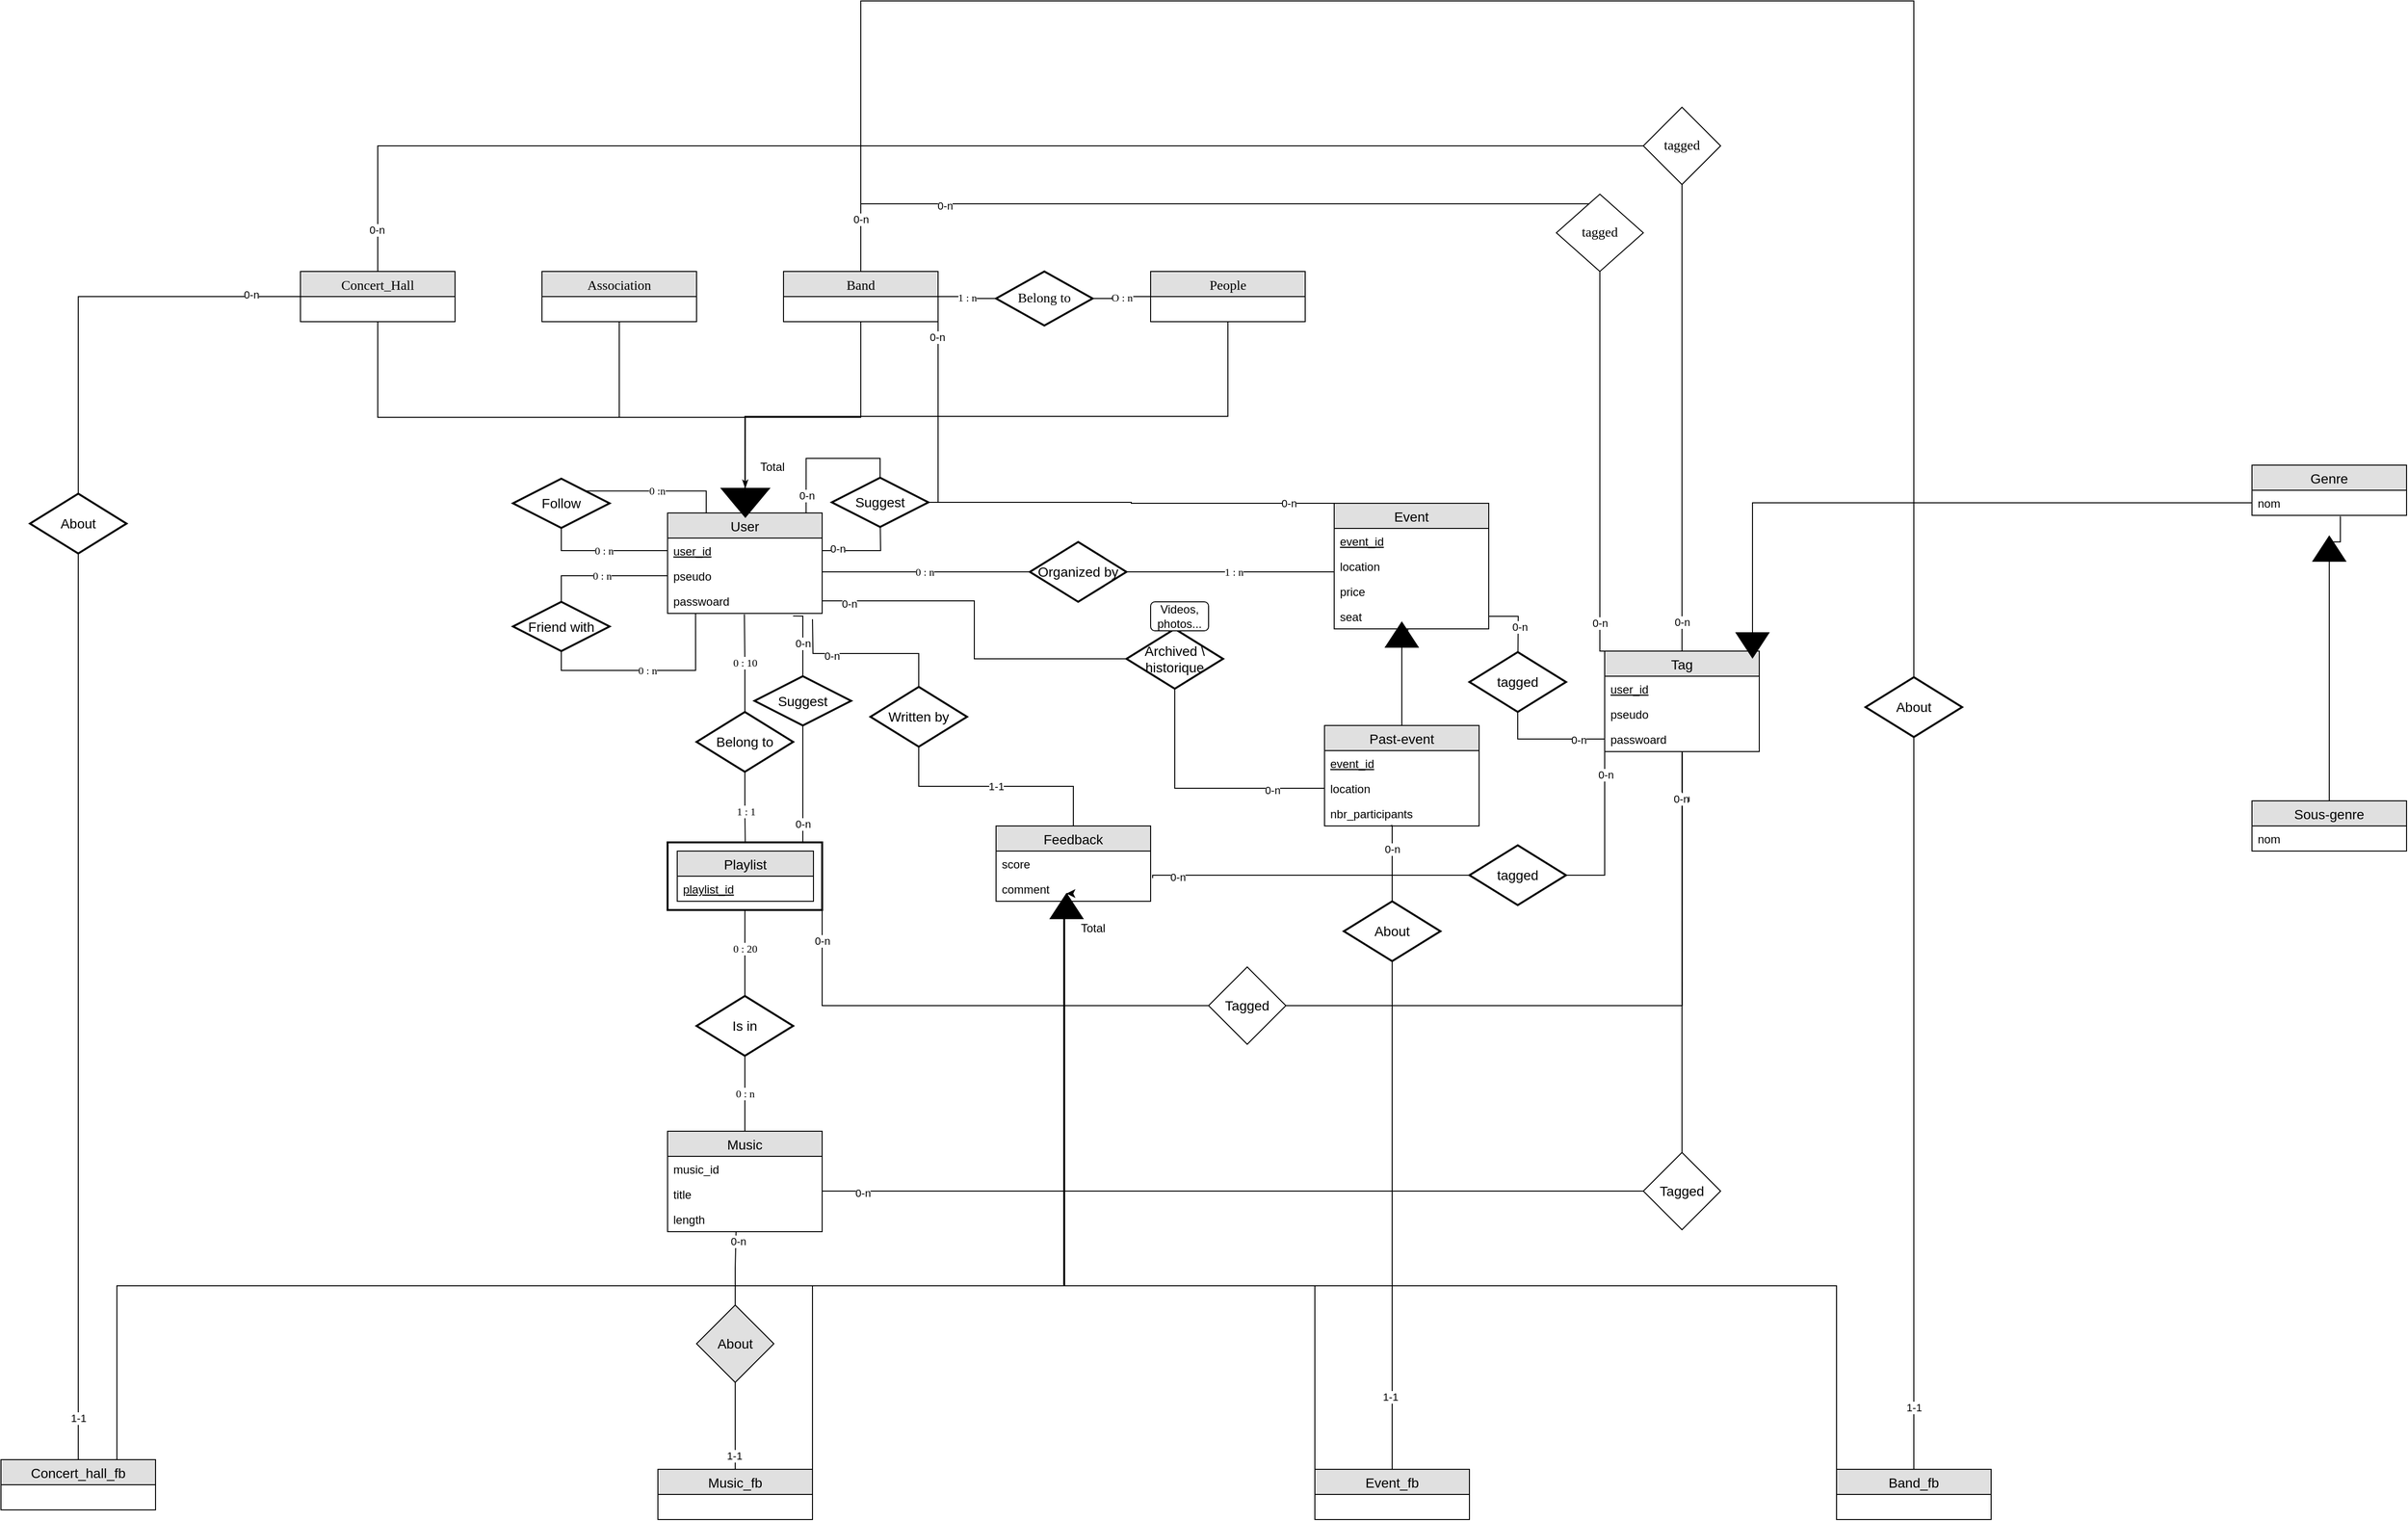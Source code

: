 <mxfile version="21.1.4" type="github">
  <diagram id="5mgsKcssJQCsPawb4BXf" name="Page-1">
    <mxGraphModel dx="3807" dy="3249" grid="1" gridSize="10" guides="1" tooltips="1" connect="1" arrows="1" fold="1" page="1" pageScale="1" pageWidth="1200" pageHeight="1600" math="0" shadow="0">
      <root>
        <mxCell id="0" />
        <mxCell id="1" parent="0" />
        <mxCell id="92" style="edgeStyle=orthogonalEdgeStyle;rounded=0;orthogonalLoop=1;jettySize=auto;html=1;exitX=0.5;exitY=1;exitDx=0;exitDy=0;entryX=0.5;entryY=0;entryDx=0;entryDy=0;endArrow=none;endFill=0;fontFamily=Comic Sans MS;" parent="1" source="72" target="87" edge="1">
          <mxGeometry relative="1" as="geometry" />
        </mxCell>
        <mxCell id="dS2kvdLa_AtOlH00ISaZ-193" value="" style="edgeStyle=orthogonalEdgeStyle;rounded=0;orthogonalLoop=1;jettySize=auto;html=1;endArrow=none;endFill=0;" edge="1" parent="1" source="72" target="dS2kvdLa_AtOlH00ISaZ-192">
          <mxGeometry relative="1" as="geometry">
            <Array as="points">
              <mxPoint x="-310" y="-580" />
            </Array>
          </mxGeometry>
        </mxCell>
        <mxCell id="dS2kvdLa_AtOlH00ISaZ-199" value="0-n" style="edgeLabel;html=1;align=center;verticalAlign=middle;resizable=0;points=[];" vertex="1" connectable="0" parent="dS2kvdLa_AtOlH00ISaZ-193">
          <mxGeometry x="-0.941" y="1" relative="1" as="geometry">
            <mxPoint y="-1" as="offset" />
          </mxGeometry>
        </mxCell>
        <mxCell id="72" value="Concert_Hall" style="swimlane;fontStyle=0;childLayout=stackLayout;horizontal=1;startSize=26;fillColor=#e0e0e0;horizontalStack=0;resizeParent=1;resizeParentMax=0;resizeLast=0;collapsible=1;marginBottom=0;swimlaneFillColor=#ffffff;align=center;fontSize=14;fontFamily=Comic Sans MS;" parent="1" vertex="1">
          <mxGeometry x="-390" y="-450" width="160" height="52" as="geometry" />
        </mxCell>
        <mxCell id="93" style="edgeStyle=orthogonalEdgeStyle;rounded=0;orthogonalLoop=1;jettySize=auto;html=1;exitX=0.5;exitY=1;exitDx=0;exitDy=0;endArrow=none;endFill=0;fontFamily=Comic Sans MS;" parent="1" source="76" edge="1">
          <mxGeometry relative="1" as="geometry">
            <mxPoint x="70" y="-200" as="targetPoint" />
          </mxGeometry>
        </mxCell>
        <mxCell id="76" value="Association" style="swimlane;fontStyle=0;childLayout=stackLayout;horizontal=1;startSize=26;fillColor=#e0e0e0;horizontalStack=0;resizeParent=1;resizeParentMax=0;resizeLast=0;collapsible=1;marginBottom=0;swimlaneFillColor=#ffffff;align=center;fontSize=14;fontFamily=Comic Sans MS;" parent="1" vertex="1">
          <mxGeometry x="-140" y="-450" width="160" height="52" as="geometry" />
        </mxCell>
        <mxCell id="94" style="edgeStyle=orthogonalEdgeStyle;rounded=0;orthogonalLoop=1;jettySize=auto;html=1;exitX=0.5;exitY=1;exitDx=0;exitDy=0;endArrow=none;endFill=0;fontFamily=Comic Sans MS;" parent="1" source="81" edge="1">
          <mxGeometry relative="1" as="geometry">
            <mxPoint x="70" y="-200" as="targetPoint" />
          </mxGeometry>
        </mxCell>
        <mxCell id="dS2kvdLa_AtOlH00ISaZ-197" value="" style="edgeStyle=orthogonalEdgeStyle;rounded=0;orthogonalLoop=1;jettySize=auto;html=1;endArrow=none;endFill=0;" edge="1" parent="1" source="81" target="dS2kvdLa_AtOlH00ISaZ-196">
          <mxGeometry relative="1" as="geometry">
            <Array as="points">
              <mxPoint x="190" y="-520" />
            </Array>
          </mxGeometry>
        </mxCell>
        <mxCell id="dS2kvdLa_AtOlH00ISaZ-200" value="0-n" style="edgeLabel;html=1;align=center;verticalAlign=middle;resizable=0;points=[];" vertex="1" connectable="0" parent="dS2kvdLa_AtOlH00ISaZ-197">
          <mxGeometry x="-0.62" y="-2" relative="1" as="geometry">
            <mxPoint as="offset" />
          </mxGeometry>
        </mxCell>
        <mxCell id="81" value="Band" style="swimlane;fontStyle=0;childLayout=stackLayout;horizontal=1;startSize=26;fillColor=#e0e0e0;horizontalStack=0;resizeParent=1;resizeParentMax=0;resizeLast=0;collapsible=1;marginBottom=0;swimlaneFillColor=#ffffff;align=center;fontSize=14;fontFamily=Comic Sans MS;" parent="1" vertex="1">
          <mxGeometry x="110" y="-450" width="160" height="52" as="geometry" />
        </mxCell>
        <mxCell id="84" value="O : n" style="edgeStyle=orthogonalEdgeStyle;rounded=0;orthogonalLoop=1;jettySize=auto;html=1;exitX=0;exitY=0.5;exitDx=0;exitDy=0;entryX=1;entryY=0.5;entryDx=0;entryDy=0;endArrow=none;endFill=0;fontFamily=Comic Sans MS;" parent="1" source="82" target="83" edge="1">
          <mxGeometry relative="1" as="geometry" />
        </mxCell>
        <mxCell id="95" style="edgeStyle=orthogonalEdgeStyle;rounded=0;orthogonalLoop=1;jettySize=auto;html=1;exitX=0.5;exitY=1;exitDx=0;exitDy=0;endArrow=classicThin;endFill=1;fontFamily=Comic Sans MS;" parent="1" source="dS2kvdLa_AtOlH00ISaZ-208" edge="1">
          <mxGeometry relative="1" as="geometry">
            <mxPoint x="70" y="-200" as="targetPoint" />
          </mxGeometry>
        </mxCell>
        <mxCell id="82" value="People" style="swimlane;fontStyle=0;childLayout=stackLayout;horizontal=1;startSize=26;fillColor=#e0e0e0;horizontalStack=0;resizeParent=1;resizeParentMax=0;resizeLast=0;collapsible=1;marginBottom=0;swimlaneFillColor=#ffffff;align=center;fontSize=14;fontFamily=Comic Sans MS;" parent="1" vertex="1">
          <mxGeometry x="490" y="-450" width="160" height="52" as="geometry" />
        </mxCell>
        <mxCell id="85" value="1 : n" style="edgeStyle=orthogonalEdgeStyle;rounded=0;orthogonalLoop=1;jettySize=auto;html=1;exitX=0;exitY=0.5;exitDx=0;exitDy=0;entryX=1;entryY=0.5;entryDx=0;entryDy=0;endArrow=none;endFill=0;fontFamily=Comic Sans MS;" parent="1" source="83" target="81" edge="1">
          <mxGeometry relative="1" as="geometry" />
        </mxCell>
        <mxCell id="83" value="Belong to" style="shape=rhombus;strokeWidth=2;fontSize=17;perimeter=rhombusPerimeter;whiteSpace=wrap;html=1;align=center;fontSize=14;fontFamily=Comic Sans MS;" parent="1" vertex="1">
          <mxGeometry x="330" y="-450" width="100" height="56" as="geometry" />
        </mxCell>
        <mxCell id="87" value="User" style="swimlane;fontStyle=0;childLayout=stackLayout;horizontal=1;startSize=26;fillColor=#e0e0e0;horizontalStack=0;resizeParent=1;resizeParentMax=0;resizeLast=0;collapsible=1;marginBottom=0;swimlaneFillColor=#ffffff;align=center;fontSize=14;" parent="1" vertex="1">
          <mxGeometry x="-10" y="-200" width="160" height="104" as="geometry" />
        </mxCell>
        <mxCell id="dS2kvdLa_AtOlH00ISaZ-238" style="edgeStyle=orthogonalEdgeStyle;rounded=0;orthogonalLoop=1;jettySize=auto;html=1;exitX=1;exitY=0.5;exitDx=0;exitDy=0;" edge="1" parent="87" source="88">
          <mxGeometry relative="1" as="geometry">
            <mxPoint x="220" as="targetPoint" />
          </mxGeometry>
        </mxCell>
        <mxCell id="dS2kvdLa_AtOlH00ISaZ-241" value="0-n" style="edgeLabel;html=1;align=center;verticalAlign=middle;resizable=0;points=[];" vertex="1" connectable="0" parent="dS2kvdLa_AtOlH00ISaZ-238">
          <mxGeometry x="-0.674" y="2" relative="1" as="geometry">
            <mxPoint as="offset" />
          </mxGeometry>
        </mxCell>
        <mxCell id="88" value="user_id" style="text;strokeColor=none;fillColor=none;spacingLeft=4;spacingRight=4;overflow=hidden;rotatable=0;points=[[0,0.5],[1,0.5]];portConstraint=eastwest;fontSize=12;fontStyle=4" parent="87" vertex="1">
          <mxGeometry y="26" width="160" height="26" as="geometry" />
        </mxCell>
        <mxCell id="89" value="pseudo" style="text;strokeColor=none;fillColor=none;spacingLeft=4;spacingRight=4;overflow=hidden;rotatable=0;points=[[0,0.5],[1,0.5]];portConstraint=eastwest;fontSize=12;" parent="87" vertex="1">
          <mxGeometry y="52" width="160" height="26" as="geometry" />
        </mxCell>
        <mxCell id="90" value="passwoard" style="text;strokeColor=none;fillColor=none;spacingLeft=4;spacingRight=4;overflow=hidden;rotatable=0;points=[[0,0.5],[1,0.5]];portConstraint=eastwest;fontSize=12;" parent="87" vertex="1">
          <mxGeometry y="78" width="160" height="26" as="geometry" />
        </mxCell>
        <mxCell id="96" value="Total" style="text;strokeColor=none;fillColor=none;spacingLeft=4;spacingRight=4;overflow=hidden;rotatable=0;points=[[0,0.5],[1,0.5]];portConstraint=eastwest;fontSize=12;" parent="1" vertex="1">
          <mxGeometry x="80" y="-261.5" width="40" height="26" as="geometry" />
        </mxCell>
        <mxCell id="97" value="Event" style="swimlane;fontStyle=0;childLayout=stackLayout;horizontal=1;startSize=26;fillColor=#e0e0e0;horizontalStack=0;resizeParent=1;resizeParentMax=0;resizeLast=0;collapsible=1;marginBottom=0;swimlaneFillColor=#ffffff;align=center;fontSize=14;" parent="1" vertex="1">
          <mxGeometry x="680" y="-210" width="160" height="130" as="geometry" />
        </mxCell>
        <mxCell id="98" value="event_id" style="text;strokeColor=none;fillColor=none;spacingLeft=4;spacingRight=4;overflow=hidden;rotatable=0;points=[[0,0.5],[1,0.5]];portConstraint=eastwest;fontSize=12;fontStyle=4" parent="97" vertex="1">
          <mxGeometry y="26" width="160" height="26" as="geometry" />
        </mxCell>
        <mxCell id="99" value="location" style="text;strokeColor=none;fillColor=none;spacingLeft=4;spacingRight=4;overflow=hidden;rotatable=0;points=[[0,0.5],[1,0.5]];portConstraint=eastwest;fontSize=12;" parent="97" vertex="1">
          <mxGeometry y="52" width="160" height="26" as="geometry" />
        </mxCell>
        <mxCell id="101" value="price " style="text;strokeColor=none;fillColor=none;spacingLeft=4;spacingRight=4;overflow=hidden;rotatable=0;points=[[0,0.5],[1,0.5]];portConstraint=eastwest;fontSize=12;" parent="97" vertex="1">
          <mxGeometry y="78" width="160" height="26" as="geometry" />
        </mxCell>
        <mxCell id="dS2kvdLa_AtOlH00ISaZ-228" style="edgeStyle=orthogonalEdgeStyle;rounded=0;orthogonalLoop=1;jettySize=auto;html=1;exitX=1;exitY=0.5;exitDx=0;exitDy=0;endArrow=none;endFill=0;" edge="1" parent="97" source="100">
          <mxGeometry relative="1" as="geometry">
            <mxPoint x="190" y="190" as="targetPoint" />
          </mxGeometry>
        </mxCell>
        <mxCell id="dS2kvdLa_AtOlH00ISaZ-231" value="0-n" style="edgeLabel;html=1;align=center;verticalAlign=middle;resizable=0;points=[];" vertex="1" connectable="0" parent="dS2kvdLa_AtOlH00ISaZ-228">
          <mxGeometry x="-0.198" y="1" relative="1" as="geometry">
            <mxPoint as="offset" />
          </mxGeometry>
        </mxCell>
        <mxCell id="100" value="seat" style="text;strokeColor=none;fillColor=none;spacingLeft=4;spacingRight=4;overflow=hidden;rotatable=0;points=[[0,0.5],[1,0.5]];portConstraint=eastwest;fontSize=12;" parent="97" vertex="1">
          <mxGeometry y="104" width="160" height="26" as="geometry" />
        </mxCell>
        <mxCell id="106" value="0 : n" style="edgeStyle=orthogonalEdgeStyle;rounded=0;orthogonalLoop=1;jettySize=auto;html=1;exitX=0;exitY=0.5;exitDx=0;exitDy=0;entryX=1;entryY=0.5;entryDx=0;entryDy=0;endArrow=none;endFill=0;fontFamily=Comic Sans MS;" parent="1" source="102" target="89" edge="1">
          <mxGeometry relative="1" as="geometry">
            <Array as="points">
              <mxPoint x="150" y="-139" />
            </Array>
          </mxGeometry>
        </mxCell>
        <mxCell id="108" value="1 : n" style="edgeStyle=orthogonalEdgeStyle;rounded=0;orthogonalLoop=1;jettySize=auto;html=1;exitX=1;exitY=0.5;exitDx=0;exitDy=0;entryX=0;entryY=0.5;entryDx=0;entryDy=0;endArrow=none;endFill=0;fontFamily=Comic Sans MS;" parent="1" source="102" target="99" edge="1">
          <mxGeometry relative="1" as="geometry">
            <Array as="points">
              <mxPoint x="680" y="-139" />
            </Array>
          </mxGeometry>
        </mxCell>
        <mxCell id="102" value="Organized by" style="shape=rhombus;strokeWidth=2;fontSize=17;perimeter=rhombusPerimeter;whiteSpace=wrap;html=1;align=center;fontSize=14;" parent="1" vertex="1">
          <mxGeometry x="365" y="-170" width="100" height="62" as="geometry" />
        </mxCell>
        <mxCell id="112" value="0 :n" style="edgeStyle=orthogonalEdgeStyle;rounded=0;orthogonalLoop=1;jettySize=auto;html=1;exitX=1;exitY=0;exitDx=0;exitDy=0;entryX=0.25;entryY=0;entryDx=0;entryDy=0;endArrow=none;endFill=0;fontFamily=Comic Sans MS;" parent="1" source="109" target="87" edge="1">
          <mxGeometry relative="1" as="geometry" />
        </mxCell>
        <mxCell id="113" value="0 : n" style="edgeStyle=orthogonalEdgeStyle;rounded=0;orthogonalLoop=1;jettySize=auto;html=1;exitX=0.5;exitY=1;exitDx=0;exitDy=0;entryX=0;entryY=0.5;entryDx=0;entryDy=0;endArrow=none;endFill=0;fontFamily=Comic Sans MS;" parent="1" source="109" target="88" edge="1">
          <mxGeometry relative="1" as="geometry" />
        </mxCell>
        <mxCell id="109" value="Follow" style="shape=rhombus;strokeWidth=2;fontSize=17;perimeter=rhombusPerimeter;whiteSpace=wrap;html=1;align=center;fontSize=14;" parent="1" vertex="1">
          <mxGeometry x="-170" y="-235.5" width="100" height="51" as="geometry" />
        </mxCell>
        <mxCell id="114" value="0 : n" style="edgeStyle=orthogonalEdgeStyle;rounded=0;orthogonalLoop=1;jettySize=auto;html=1;exitX=0.5;exitY=0;exitDx=0;exitDy=0;entryX=0;entryY=0.5;entryDx=0;entryDy=0;endArrow=none;endFill=0;fontFamily=Comic Sans MS;" parent="1" source="111" target="89" edge="1">
          <mxGeometry relative="1" as="geometry" />
        </mxCell>
        <mxCell id="115" value="0 : n" style="edgeStyle=orthogonalEdgeStyle;rounded=0;orthogonalLoop=1;jettySize=auto;html=1;exitX=0.5;exitY=1;exitDx=0;exitDy=0;entryX=0.181;entryY=0.991;entryDx=0;entryDy=0;entryPerimeter=0;endArrow=none;endFill=0;fontFamily=Comic Sans MS;" parent="1" source="111" target="90" edge="1">
          <mxGeometry relative="1" as="geometry" />
        </mxCell>
        <mxCell id="111" value="Friend with" style="shape=rhombus;strokeWidth=2;fontSize=17;perimeter=rhombusPerimeter;whiteSpace=wrap;html=1;align=center;fontSize=14;" parent="1" vertex="1">
          <mxGeometry x="-170" y="-108" width="100" height="51" as="geometry" />
        </mxCell>
        <mxCell id="121" value="0 : 10" style="edgeStyle=orthogonalEdgeStyle;rounded=0;orthogonalLoop=1;jettySize=auto;html=1;exitX=0.5;exitY=0;exitDx=0;exitDy=0;entryX=0.497;entryY=1.036;entryDx=0;entryDy=0;entryPerimeter=0;endArrow=none;endFill=0;fontFamily=Comic Sans MS;" parent="1" source="120" target="90" edge="1">
          <mxGeometry relative="1" as="geometry" />
        </mxCell>
        <mxCell id="122" value="1 : 1" style="edgeStyle=orthogonalEdgeStyle;rounded=0;orthogonalLoop=1;jettySize=auto;html=1;exitX=0.5;exitY=1;exitDx=0;exitDy=0;entryX=0.5;entryY=0;entryDx=0;entryDy=0;endArrow=none;endFill=0;fontFamily=Comic Sans MS;" parent="1" source="120" target="116" edge="1">
          <mxGeometry relative="1" as="geometry" />
        </mxCell>
        <mxCell id="120" value="Belong to" style="shape=rhombus;strokeWidth=2;fontSize=17;perimeter=rhombusPerimeter;whiteSpace=wrap;html=1;align=center;fontSize=14;" parent="1" vertex="1">
          <mxGeometry x="20" y="6" width="100" height="62" as="geometry" />
        </mxCell>
        <mxCell id="123" value="Music" style="swimlane;fontStyle=0;childLayout=stackLayout;horizontal=1;startSize=26;fillColor=#e0e0e0;horizontalStack=0;resizeParent=1;resizeParentMax=0;resizeLast=0;collapsible=1;marginBottom=0;swimlaneFillColor=#ffffff;align=center;fontSize=14;" parent="1" vertex="1">
          <mxGeometry x="-10" y="440" width="160" height="104" as="geometry" />
        </mxCell>
        <mxCell id="124" value="music_id" style="text;strokeColor=none;fillColor=none;spacingLeft=4;spacingRight=4;overflow=hidden;rotatable=0;points=[[0,0.5],[1,0.5]];portConstraint=eastwest;fontSize=12;" parent="123" vertex="1">
          <mxGeometry y="26" width="160" height="26" as="geometry" />
        </mxCell>
        <mxCell id="125" value="title" style="text;strokeColor=none;fillColor=none;spacingLeft=4;spacingRight=4;overflow=hidden;rotatable=0;points=[[0,0.5],[1,0.5]];portConstraint=eastwest;fontSize=12;" parent="123" vertex="1">
          <mxGeometry y="52" width="160" height="26" as="geometry" />
        </mxCell>
        <mxCell id="126" value="length" style="text;strokeColor=none;fillColor=none;spacingLeft=4;spacingRight=4;overflow=hidden;rotatable=0;points=[[0,0.5],[1,0.5]];portConstraint=eastwest;fontSize=12;" parent="123" vertex="1">
          <mxGeometry y="78" width="160" height="26" as="geometry" />
        </mxCell>
        <mxCell id="128" value="0 : 20" style="edgeStyle=orthogonalEdgeStyle;rounded=0;orthogonalLoop=1;jettySize=auto;html=1;exitX=0.5;exitY=0;exitDx=0;exitDy=0;entryX=0.497;entryY=0.977;entryDx=0;entryDy=0;entryPerimeter=0;endArrow=none;endFill=0;fontFamily=Comic Sans MS;" parent="1" source="127" target="117" edge="1">
          <mxGeometry relative="1" as="geometry" />
        </mxCell>
        <mxCell id="129" value="0 : n" style="edgeStyle=orthogonalEdgeStyle;rounded=0;orthogonalLoop=1;jettySize=auto;html=1;exitX=0.5;exitY=1;exitDx=0;exitDy=0;entryX=0.5;entryY=0;entryDx=0;entryDy=0;endArrow=none;endFill=0;fontFamily=Comic Sans MS;" parent="1" source="127" target="123" edge="1">
          <mxGeometry relative="1" as="geometry" />
        </mxCell>
        <mxCell id="127" value="Is in" style="shape=rhombus;strokeWidth=2;fontSize=17;perimeter=rhombusPerimeter;whiteSpace=wrap;html=1;align=center;fontSize=14;" parent="1" vertex="1">
          <mxGeometry x="20" y="300" width="100" height="62" as="geometry" />
        </mxCell>
        <mxCell id="dS2kvdLa_AtOlH00ISaZ-247" style="edgeStyle=orthogonalEdgeStyle;rounded=0;orthogonalLoop=1;jettySize=auto;html=1;exitX=1;exitY=0.25;exitDx=0;exitDy=0;entryX=0.812;entryY=1.102;entryDx=0;entryDy=0;entryPerimeter=0;endArrow=none;endFill=0;" edge="1" parent="1" source="130" target="90">
          <mxGeometry relative="1" as="geometry">
            <Array as="points">
              <mxPoint x="130" y="158" />
              <mxPoint x="130" y="-93" />
            </Array>
          </mxGeometry>
        </mxCell>
        <mxCell id="dS2kvdLa_AtOlH00ISaZ-249" value="0-n" style="edgeLabel;html=1;align=center;verticalAlign=middle;resizable=0;points=[];" vertex="1" connectable="0" parent="dS2kvdLa_AtOlH00ISaZ-247">
          <mxGeometry x="-0.595" relative="1" as="geometry">
            <mxPoint as="offset" />
          </mxGeometry>
        </mxCell>
        <mxCell id="dS2kvdLa_AtOlH00ISaZ-250" value="0-n" style="edgeLabel;html=1;align=center;verticalAlign=middle;resizable=0;points=[];" vertex="1" connectable="0" parent="dS2kvdLa_AtOlH00ISaZ-247">
          <mxGeometry x="0.732" relative="1" as="geometry">
            <mxPoint as="offset" />
          </mxGeometry>
        </mxCell>
        <mxCell id="130" value="Entity" style="shape=ext;strokeWidth=2;margin=10;double=1;whiteSpace=wrap;html=1;align=center;fontSize=14;" parent="1" vertex="1">
          <mxGeometry x="-10" y="141" width="160" height="70" as="geometry" />
        </mxCell>
        <mxCell id="116" value="Playlist" style="swimlane;fontStyle=0;childLayout=stackLayout;horizontal=1;startSize=26;fillColor=#e0e0e0;horizontalStack=0;resizeParent=1;resizeParentMax=0;resizeLast=0;collapsible=1;marginBottom=0;swimlaneFillColor=#ffffff;align=center;fontSize=14;" parent="1" vertex="1">
          <mxGeometry y="150" width="141" height="52" as="geometry" />
        </mxCell>
        <mxCell id="117" value="playlist_id" style="text;strokeColor=none;fillColor=none;spacingLeft=4;spacingRight=4;overflow=hidden;rotatable=0;points=[[0,0.5],[1,0.5]];portConstraint=eastwest;fontSize=12;fontStyle=4" parent="116" vertex="1">
          <mxGeometry y="26" width="141" height="26" as="geometry" />
        </mxCell>
        <mxCell id="QRfCR-6E0NOjS9k6VAhL-156" style="edgeStyle=orthogonalEdgeStyle;rounded=0;orthogonalLoop=1;jettySize=auto;html=1;exitX=0.5;exitY=0;exitDx=0;exitDy=0;endArrow=none;endFill=0;entryX=0.5;entryY=1;entryDx=0;entryDy=0;" parent="1" source="QRfCR-6E0NOjS9k6VAhL-130" target="QRfCR-6E0NOjS9k6VAhL-157" edge="1">
          <mxGeometry relative="1" as="geometry">
            <mxPoint x="1280" y="40" as="targetPoint" />
          </mxGeometry>
        </mxCell>
        <mxCell id="QRfCR-6E0NOjS9k6VAhL-159" value="1-1" style="edgeLabel;html=1;align=center;verticalAlign=middle;resizable=0;points=[];" parent="QRfCR-6E0NOjS9k6VAhL-156" vertex="1" connectable="0">
          <mxGeometry x="-0.834" relative="1" as="geometry">
            <mxPoint y="-1" as="offset" />
          </mxGeometry>
        </mxCell>
        <mxCell id="dS2kvdLa_AtOlH00ISaZ-142" style="edgeStyle=orthogonalEdgeStyle;rounded=0;orthogonalLoop=1;jettySize=auto;html=1;exitX=0;exitY=0;exitDx=0;exitDy=0;entryX=0.431;entryY=0.956;entryDx=0;entryDy=0;entryPerimeter=0;" edge="1" parent="1" source="QRfCR-6E0NOjS9k6VAhL-130" target="dS2kvdLa_AtOlH00ISaZ-132">
          <mxGeometry relative="1" as="geometry">
            <Array as="points">
              <mxPoint x="1200" y="600" />
              <mxPoint x="400" y="600" />
              <mxPoint x="400" y="201" />
            </Array>
          </mxGeometry>
        </mxCell>
        <mxCell id="QRfCR-6E0NOjS9k6VAhL-130" value="Band_fb" style="swimlane;fontStyle=0;childLayout=stackLayout;horizontal=1;startSize=26;fillColor=#e0e0e0;horizontalStack=0;resizeParent=1;resizeParentMax=0;resizeLast=0;collapsible=1;marginBottom=0;swimlaneFillColor=#ffffff;align=center;fontSize=14;" parent="1" vertex="1">
          <mxGeometry x="1200" y="790" width="160" height="52" as="geometry" />
        </mxCell>
        <mxCell id="QRfCR-6E0NOjS9k6VAhL-141" value="" style="edgeStyle=orthogonalEdgeStyle;rounded=0;orthogonalLoop=1;jettySize=auto;html=1;entryX=0.5;entryY=1;entryDx=0;entryDy=0;endArrow=none;endFill=0;" parent="1" source="QRfCR-6E0NOjS9k6VAhL-135" target="QRfCR-6E0NOjS9k6VAhL-144" edge="1">
          <mxGeometry relative="1" as="geometry">
            <mxPoint x="740" y="282" as="targetPoint" />
          </mxGeometry>
        </mxCell>
        <mxCell id="QRfCR-6E0NOjS9k6VAhL-145" value="1-1" style="edgeLabel;html=1;align=center;verticalAlign=middle;resizable=0;points=[];" parent="QRfCR-6E0NOjS9k6VAhL-141" vertex="1" connectable="0">
          <mxGeometry x="-0.712" y="2" relative="1" as="geometry">
            <mxPoint as="offset" />
          </mxGeometry>
        </mxCell>
        <mxCell id="dS2kvdLa_AtOlH00ISaZ-141" style="edgeStyle=orthogonalEdgeStyle;rounded=0;orthogonalLoop=1;jettySize=auto;html=1;exitX=0;exitY=0;exitDx=0;exitDy=0;" edge="1" parent="1" source="QRfCR-6E0NOjS9k6VAhL-135">
          <mxGeometry relative="1" as="geometry">
            <mxPoint x="400" y="200" as="targetPoint" />
            <Array as="points">
              <mxPoint x="660" y="600" />
              <mxPoint x="400" y="600" />
            </Array>
          </mxGeometry>
        </mxCell>
        <mxCell id="QRfCR-6E0NOjS9k6VAhL-135" value="Event_fb" style="swimlane;fontStyle=0;childLayout=stackLayout;horizontal=1;startSize=26;fillColor=#e0e0e0;horizontalStack=0;resizeParent=1;resizeParentMax=0;resizeLast=0;collapsible=1;marginBottom=0;swimlaneFillColor=#ffffff;align=center;fontSize=14;" parent="1" vertex="1">
          <mxGeometry x="660" y="790" width="160" height="52" as="geometry" />
        </mxCell>
        <mxCell id="QRfCR-6E0NOjS9k6VAhL-161" style="edgeStyle=orthogonalEdgeStyle;rounded=0;orthogonalLoop=1;jettySize=auto;html=1;exitX=0.5;exitY=0;exitDx=0;exitDy=0;endArrow=none;endFill=0;" parent="1" source="QRfCR-6E0NOjS9k6VAhL-136" edge="1">
          <mxGeometry relative="1" as="geometry">
            <mxPoint x="-620" y="-160" as="targetPoint" />
          </mxGeometry>
        </mxCell>
        <mxCell id="QRfCR-6E0NOjS9k6VAhL-165" value="1-1" style="edgeLabel;html=1;align=center;verticalAlign=middle;resizable=0;points=[];" parent="QRfCR-6E0NOjS9k6VAhL-161" vertex="1" connectable="0">
          <mxGeometry x="-0.907" relative="1" as="geometry">
            <mxPoint as="offset" />
          </mxGeometry>
        </mxCell>
        <mxCell id="dS2kvdLa_AtOlH00ISaZ-139" style="edgeStyle=orthogonalEdgeStyle;rounded=0;orthogonalLoop=1;jettySize=auto;html=1;exitX=0.75;exitY=0;exitDx=0;exitDy=0;entryX=0.44;entryY=0.974;entryDx=0;entryDy=0;entryPerimeter=0;" edge="1" parent="1" source="QRfCR-6E0NOjS9k6VAhL-136" target="dS2kvdLa_AtOlH00ISaZ-132">
          <mxGeometry relative="1" as="geometry">
            <Array as="points">
              <mxPoint x="-580" y="600" />
              <mxPoint x="400" y="600" />
              <mxPoint x="400" y="208" />
            </Array>
          </mxGeometry>
        </mxCell>
        <mxCell id="QRfCR-6E0NOjS9k6VAhL-136" value="Concert_hall_fb" style="swimlane;fontStyle=0;childLayout=stackLayout;horizontal=1;startSize=26;fillColor=#e0e0e0;horizontalStack=0;resizeParent=1;resizeParentMax=0;resizeLast=0;collapsible=1;marginBottom=0;swimlaneFillColor=#ffffff;align=center;fontSize=14;" parent="1" vertex="1">
          <mxGeometry x="-700" y="780" width="160" height="52" as="geometry" />
        </mxCell>
        <mxCell id="QRfCR-6E0NOjS9k6VAhL-148" value="" style="edgeStyle=orthogonalEdgeStyle;rounded=0;orthogonalLoop=1;jettySize=auto;html=1;endArrow=none;endFill=0;" parent="1" source="QRfCR-6E0NOjS9k6VAhL-137" target="QRfCR-6E0NOjS9k6VAhL-147" edge="1">
          <mxGeometry relative="1" as="geometry" />
        </mxCell>
        <mxCell id="QRfCR-6E0NOjS9k6VAhL-152" value="1-1" style="edgeLabel;html=1;align=center;verticalAlign=middle;resizable=0;points=[];" parent="QRfCR-6E0NOjS9k6VAhL-148" vertex="1" connectable="0">
          <mxGeometry x="-0.688" y="1" relative="1" as="geometry">
            <mxPoint as="offset" />
          </mxGeometry>
        </mxCell>
        <mxCell id="dS2kvdLa_AtOlH00ISaZ-140" style="edgeStyle=orthogonalEdgeStyle;rounded=0;orthogonalLoop=1;jettySize=auto;html=1;exitX=0.75;exitY=0;exitDx=0;exitDy=0;entryX=0.443;entryY=0.993;entryDx=0;entryDy=0;entryPerimeter=0;endArrow=classic;endFill=1;" edge="1" parent="1" source="dS2kvdLa_AtOlH00ISaZ-143" target="dS2kvdLa_AtOlH00ISaZ-132">
          <mxGeometry relative="1" as="geometry">
            <mxPoint x="400" y="200" as="targetPoint" />
            <Array as="points" />
          </mxGeometry>
        </mxCell>
        <mxCell id="QRfCR-6E0NOjS9k6VAhL-137" value="Music_fb" style="swimlane;fontStyle=0;childLayout=stackLayout;horizontal=1;startSize=26;fillColor=#e0e0e0;horizontalStack=0;resizeParent=1;resizeParentMax=0;resizeLast=0;collapsible=1;marginBottom=0;swimlaneFillColor=#ffffff;align=center;fontSize=14;" parent="1" vertex="1">
          <mxGeometry x="-20" y="790" width="160" height="52" as="geometry" />
        </mxCell>
        <mxCell id="QRfCR-6E0NOjS9k6VAhL-144" value="About" style="shape=rhombus;strokeWidth=2;fontSize=17;perimeter=rhombusPerimeter;whiteSpace=wrap;html=1;align=center;fontSize=14;" parent="1" vertex="1">
          <mxGeometry x="690" y="202" width="100" height="62" as="geometry" />
        </mxCell>
        <mxCell id="QRfCR-6E0NOjS9k6VAhL-150" style="edgeStyle=orthogonalEdgeStyle;rounded=0;orthogonalLoop=1;jettySize=auto;html=1;exitX=0.5;exitY=0;exitDx=0;exitDy=0;entryX=0.443;entryY=0.994;entryDx=0;entryDy=0;entryPerimeter=0;endArrow=none;endFill=0;" parent="1" source="QRfCR-6E0NOjS9k6VAhL-147" target="126" edge="1">
          <mxGeometry relative="1" as="geometry" />
        </mxCell>
        <mxCell id="QRfCR-6E0NOjS9k6VAhL-151" value="0-n" style="edgeLabel;html=1;align=center;verticalAlign=middle;resizable=0;points=[];" parent="QRfCR-6E0NOjS9k6VAhL-150" vertex="1" connectable="0">
          <mxGeometry x="0.733" y="-2" relative="1" as="geometry">
            <mxPoint as="offset" />
          </mxGeometry>
        </mxCell>
        <mxCell id="QRfCR-6E0NOjS9k6VAhL-147" value="About" style="rhombus;whiteSpace=wrap;html=1;fontSize=14;fillColor=#e0e0e0;fontStyle=0;startSize=26;swimlaneFillColor=#ffffff;" parent="1" vertex="1">
          <mxGeometry x="20" y="620" width="80" height="80" as="geometry" />
        </mxCell>
        <mxCell id="QRfCR-6E0NOjS9k6VAhL-158" style="edgeStyle=orthogonalEdgeStyle;rounded=0;orthogonalLoop=1;jettySize=auto;html=1;exitX=0.5;exitY=0;exitDx=0;exitDy=0;entryX=0.5;entryY=0;entryDx=0;entryDy=0;endArrow=none;endFill=0;" parent="1" source="QRfCR-6E0NOjS9k6VAhL-157" target="81" edge="1">
          <mxGeometry relative="1" as="geometry">
            <Array as="points">
              <mxPoint x="1280" y="-730" />
              <mxPoint x="190" y="-730" />
            </Array>
          </mxGeometry>
        </mxCell>
        <mxCell id="QRfCR-6E0NOjS9k6VAhL-160" value="0-n" style="edgeLabel;html=1;align=center;verticalAlign=middle;resizable=0;points=[];" parent="QRfCR-6E0NOjS9k6VAhL-158" vertex="1" connectable="0">
          <mxGeometry x="0.949" relative="1" as="geometry">
            <mxPoint y="-1" as="offset" />
          </mxGeometry>
        </mxCell>
        <mxCell id="QRfCR-6E0NOjS9k6VAhL-157" value="About" style="shape=rhombus;strokeWidth=2;fontSize=17;perimeter=rhombusPerimeter;whiteSpace=wrap;html=1;align=center;fontSize=14;" parent="1" vertex="1">
          <mxGeometry x="1230" y="-30" width="100" height="62" as="geometry" />
        </mxCell>
        <mxCell id="QRfCR-6E0NOjS9k6VAhL-163" style="edgeStyle=orthogonalEdgeStyle;rounded=0;orthogonalLoop=1;jettySize=auto;html=1;exitX=0.5;exitY=0;exitDx=0;exitDy=0;entryX=0;entryY=0.5;entryDx=0;entryDy=0;endArrow=none;endFill=0;" parent="1" source="QRfCR-6E0NOjS9k6VAhL-162" target="72" edge="1">
          <mxGeometry relative="1" as="geometry" />
        </mxCell>
        <mxCell id="QRfCR-6E0NOjS9k6VAhL-164" value="0-n" style="edgeLabel;html=1;align=center;verticalAlign=middle;resizable=0;points=[];" parent="QRfCR-6E0NOjS9k6VAhL-163" vertex="1" connectable="0">
          <mxGeometry x="0.765" y="2" relative="1" as="geometry">
            <mxPoint as="offset" />
          </mxGeometry>
        </mxCell>
        <mxCell id="QRfCR-6E0NOjS9k6VAhL-162" value="About" style="shape=rhombus;strokeWidth=2;fontSize=17;perimeter=rhombusPerimeter;whiteSpace=wrap;html=1;align=center;fontSize=14;" parent="1" vertex="1">
          <mxGeometry x="-670" y="-220" width="100" height="62" as="geometry" />
        </mxCell>
        <mxCell id="dS2kvdLa_AtOlH00ISaZ-134" style="edgeStyle=orthogonalEdgeStyle;rounded=0;orthogonalLoop=1;jettySize=auto;html=1;exitX=0.5;exitY=0;exitDx=0;exitDy=0;endArrow=none;endFill=0;" edge="1" parent="1" source="dS2kvdLa_AtOlH00ISaZ-135">
          <mxGeometry relative="1" as="geometry">
            <mxPoint x="140" y="-90" as="targetPoint" />
          </mxGeometry>
        </mxCell>
        <mxCell id="dS2kvdLa_AtOlH00ISaZ-138" value="0-n" style="edgeLabel;html=1;align=center;verticalAlign=middle;resizable=0;points=[];" vertex="1" connectable="0" parent="dS2kvdLa_AtOlH00ISaZ-134">
          <mxGeometry x="0.394" y="2" relative="1" as="geometry">
            <mxPoint as="offset" />
          </mxGeometry>
        </mxCell>
        <mxCell id="dS2kvdLa_AtOlH00ISaZ-130" value="Feedback" style="swimlane;fontStyle=0;childLayout=stackLayout;horizontal=1;startSize=26;fillColor=#e0e0e0;horizontalStack=0;resizeParent=1;resizeParentMax=0;resizeLast=0;collapsible=1;marginBottom=0;swimlaneFillColor=#ffffff;align=center;fontSize=14;" vertex="1" parent="1">
          <mxGeometry x="330" y="124" width="160" height="78" as="geometry" />
        </mxCell>
        <mxCell id="dS2kvdLa_AtOlH00ISaZ-131" value="score" style="text;strokeColor=none;fillColor=none;spacingLeft=4;spacingRight=4;overflow=hidden;rotatable=0;points=[[0,0.5],[1,0.5]];portConstraint=eastwest;fontSize=12;fontStyle=0" vertex="1" parent="dS2kvdLa_AtOlH00ISaZ-130">
          <mxGeometry y="26" width="160" height="26" as="geometry" />
        </mxCell>
        <mxCell id="dS2kvdLa_AtOlH00ISaZ-132" value="comment" style="text;strokeColor=none;fillColor=none;spacingLeft=4;spacingRight=4;overflow=hidden;rotatable=0;points=[[0,0.5],[1,0.5]];portConstraint=eastwest;fontSize=12;" vertex="1" parent="dS2kvdLa_AtOlH00ISaZ-130">
          <mxGeometry y="52" width="160" height="26" as="geometry" />
        </mxCell>
        <mxCell id="dS2kvdLa_AtOlH00ISaZ-136" value="1-1" style="edgeStyle=orthogonalEdgeStyle;rounded=0;orthogonalLoop=1;jettySize=auto;html=1;exitX=0.5;exitY=0;exitDx=0;exitDy=0;endArrow=none;endFill=0;" edge="1" parent="1" source="dS2kvdLa_AtOlH00ISaZ-130" target="dS2kvdLa_AtOlH00ISaZ-135">
          <mxGeometry relative="1" as="geometry">
            <mxPoint x="140" y="-90" as="targetPoint" />
            <mxPoint x="410" y="124" as="sourcePoint" />
          </mxGeometry>
        </mxCell>
        <mxCell id="dS2kvdLa_AtOlH00ISaZ-135" value="Written by" style="shape=rhombus;strokeWidth=2;fontSize=17;perimeter=rhombusPerimeter;whiteSpace=wrap;html=1;align=center;fontSize=14;" vertex="1" parent="1">
          <mxGeometry x="200" y="-20" width="100" height="62" as="geometry" />
        </mxCell>
        <mxCell id="dS2kvdLa_AtOlH00ISaZ-144" value="" style="edgeStyle=orthogonalEdgeStyle;rounded=0;orthogonalLoop=1;jettySize=auto;html=1;exitX=0.75;exitY=0;exitDx=0;exitDy=0;entryX=1;entryY=0.5;entryDx=0;entryDy=0;endArrow=classic;endFill=1;" edge="1" parent="1" source="QRfCR-6E0NOjS9k6VAhL-137" target="dS2kvdLa_AtOlH00ISaZ-143">
          <mxGeometry relative="1" as="geometry">
            <mxPoint x="401" y="202" as="targetPoint" />
            <mxPoint x="100" y="790" as="sourcePoint" />
            <Array as="points">
              <mxPoint x="140" y="790" />
              <mxPoint x="140" y="600" />
              <mxPoint x="401" y="600" />
              <mxPoint x="401" y="212" />
              <mxPoint x="404" y="212" />
            </Array>
          </mxGeometry>
        </mxCell>
        <mxCell id="dS2kvdLa_AtOlH00ISaZ-143" value="" style="triangle;whiteSpace=wrap;html=1;rotation=-90;fillColor=#000000;" vertex="1" parent="1">
          <mxGeometry x="390" y="190" width="26" height="34" as="geometry" />
        </mxCell>
        <mxCell id="dS2kvdLa_AtOlH00ISaZ-153" style="edgeStyle=orthogonalEdgeStyle;rounded=0;orthogonalLoop=1;jettySize=auto;html=1;exitX=0.5;exitY=0;exitDx=0;exitDy=0;entryX=0.481;entryY=1.046;entryDx=0;entryDy=0;entryPerimeter=0;endArrow=none;endFill=0;" edge="1" parent="1" source="dS2kvdLa_AtOlH00ISaZ-150" target="100">
          <mxGeometry relative="1" as="geometry">
            <Array as="points">
              <mxPoint x="750" y="-79" />
            </Array>
          </mxGeometry>
        </mxCell>
        <mxCell id="dS2kvdLa_AtOlH00ISaZ-145" value="Past-event" style="swimlane;fontStyle=0;childLayout=stackLayout;horizontal=1;startSize=26;fillColor=#e0e0e0;horizontalStack=0;resizeParent=1;resizeParentMax=0;resizeLast=0;collapsible=1;marginBottom=0;swimlaneFillColor=#ffffff;align=center;fontSize=14;" vertex="1" parent="1">
          <mxGeometry x="670" y="20" width="160" height="104" as="geometry" />
        </mxCell>
        <mxCell id="dS2kvdLa_AtOlH00ISaZ-146" value="event_id" style="text;strokeColor=none;fillColor=none;spacingLeft=4;spacingRight=4;overflow=hidden;rotatable=0;points=[[0,0.5],[1,0.5]];portConstraint=eastwest;fontSize=12;fontStyle=4" vertex="1" parent="dS2kvdLa_AtOlH00ISaZ-145">
          <mxGeometry y="26" width="160" height="26" as="geometry" />
        </mxCell>
        <mxCell id="dS2kvdLa_AtOlH00ISaZ-147" value="location" style="text;strokeColor=none;fillColor=none;spacingLeft=4;spacingRight=4;overflow=hidden;rotatable=0;points=[[0,0.5],[1,0.5]];portConstraint=eastwest;fontSize=12;" vertex="1" parent="dS2kvdLa_AtOlH00ISaZ-145">
          <mxGeometry y="52" width="160" height="26" as="geometry" />
        </mxCell>
        <mxCell id="dS2kvdLa_AtOlH00ISaZ-148" value="nbr_participants" style="text;strokeColor=none;fillColor=none;spacingLeft=4;spacingRight=4;overflow=hidden;rotatable=0;points=[[0,0.5],[1,0.5]];portConstraint=eastwest;fontSize=12;" vertex="1" parent="dS2kvdLa_AtOlH00ISaZ-145">
          <mxGeometry y="78" width="160" height="26" as="geometry" />
        </mxCell>
        <mxCell id="dS2kvdLa_AtOlH00ISaZ-151" value="" style="edgeStyle=orthogonalEdgeStyle;rounded=0;orthogonalLoop=1;jettySize=auto;html=1;entryX=0.429;entryY=0.985;entryDx=0;entryDy=0;entryPerimeter=0;endArrow=none;endFill=0;" edge="1" parent="1" target="dS2kvdLa_AtOlH00ISaZ-148">
          <mxGeometry relative="1" as="geometry">
            <mxPoint x="740" y="202" as="sourcePoint" />
            <mxPoint x="740" y="130" as="targetPoint" />
            <Array as="points">
              <mxPoint x="740" y="124" />
            </Array>
          </mxGeometry>
        </mxCell>
        <mxCell id="dS2kvdLa_AtOlH00ISaZ-155" value="0-n" style="edgeLabel;html=1;align=center;verticalAlign=middle;resizable=0;points=[];" vertex="1" connectable="0" parent="dS2kvdLa_AtOlH00ISaZ-151">
          <mxGeometry x="0.363" relative="1" as="geometry">
            <mxPoint as="offset" />
          </mxGeometry>
        </mxCell>
        <mxCell id="dS2kvdLa_AtOlH00ISaZ-154" value="" style="edgeStyle=orthogonalEdgeStyle;rounded=0;orthogonalLoop=1;jettySize=auto;html=1;exitX=0.5;exitY=0;exitDx=0;exitDy=0;endArrow=none;endFill=0;" edge="1" parent="1" source="dS2kvdLa_AtOlH00ISaZ-145" target="dS2kvdLa_AtOlH00ISaZ-150">
          <mxGeometry relative="1" as="geometry">
            <mxPoint x="750" y="20" as="sourcePoint" />
            <mxPoint x="757" y="-79" as="targetPoint" />
            <Array as="points" />
          </mxGeometry>
        </mxCell>
        <mxCell id="dS2kvdLa_AtOlH00ISaZ-150" value="" style="triangle;whiteSpace=wrap;html=1;rotation=-90;fillColor=#000000;" vertex="1" parent="1">
          <mxGeometry x="737" y="-91" width="26" height="34" as="geometry" />
        </mxCell>
        <mxCell id="dS2kvdLa_AtOlH00ISaZ-185" value="" style="edgeStyle=orthogonalEdgeStyle;rounded=0;orthogonalLoop=1;jettySize=auto;html=1;endArrow=none;endFill=0;" edge="1" parent="1" source="dS2kvdLa_AtOlH00ISaZ-156" target="dS2kvdLa_AtOlH00ISaZ-184">
          <mxGeometry relative="1" as="geometry" />
        </mxCell>
        <mxCell id="dS2kvdLa_AtOlH00ISaZ-188" value="1-n" style="edgeLabel;html=1;align=center;verticalAlign=middle;resizable=0;points=[];" vertex="1" connectable="0" parent="dS2kvdLa_AtOlH00ISaZ-185">
          <mxGeometry x="-0.768" y="3" relative="1" as="geometry">
            <mxPoint x="-3" as="offset" />
          </mxGeometry>
        </mxCell>
        <mxCell id="dS2kvdLa_AtOlH00ISaZ-156" value="Tag" style="swimlane;fontStyle=0;childLayout=stackLayout;horizontal=1;startSize=26;fillColor=#e0e0e0;horizontalStack=0;resizeParent=1;resizeParentMax=0;resizeLast=0;collapsible=1;marginBottom=0;swimlaneFillColor=#ffffff;align=center;fontSize=14;" vertex="1" parent="1">
          <mxGeometry x="960" y="-57" width="160" height="104" as="geometry" />
        </mxCell>
        <mxCell id="dS2kvdLa_AtOlH00ISaZ-157" value="user_id" style="text;strokeColor=none;fillColor=none;spacingLeft=4;spacingRight=4;overflow=hidden;rotatable=0;points=[[0,0.5],[1,0.5]];portConstraint=eastwest;fontSize=12;fontStyle=4" vertex="1" parent="dS2kvdLa_AtOlH00ISaZ-156">
          <mxGeometry y="26" width="160" height="26" as="geometry" />
        </mxCell>
        <mxCell id="dS2kvdLa_AtOlH00ISaZ-158" value="pseudo" style="text;strokeColor=none;fillColor=none;spacingLeft=4;spacingRight=4;overflow=hidden;rotatable=0;points=[[0,0.5],[1,0.5]];portConstraint=eastwest;fontSize=12;" vertex="1" parent="dS2kvdLa_AtOlH00ISaZ-156">
          <mxGeometry y="52" width="160" height="26" as="geometry" />
        </mxCell>
        <mxCell id="dS2kvdLa_AtOlH00ISaZ-159" value="passwoard" style="text;strokeColor=none;fillColor=none;spacingLeft=4;spacingRight=4;overflow=hidden;rotatable=0;points=[[0,0.5],[1,0.5]];portConstraint=eastwest;fontSize=12;" vertex="1" parent="dS2kvdLa_AtOlH00ISaZ-156">
          <mxGeometry y="78" width="160" height="26" as="geometry" />
        </mxCell>
        <mxCell id="dS2kvdLa_AtOlH00ISaZ-160" value="Genre" style="swimlane;fontStyle=0;childLayout=stackLayout;horizontal=1;startSize=26;fillColor=#e0e0e0;horizontalStack=0;resizeParent=1;resizeParentMax=0;resizeLast=0;collapsible=1;marginBottom=0;swimlaneFillColor=#ffffff;align=center;fontSize=14;" vertex="1" parent="1">
          <mxGeometry x="1630" y="-249.5" width="160" height="52" as="geometry" />
        </mxCell>
        <mxCell id="dS2kvdLa_AtOlH00ISaZ-162" value="nom" style="text;strokeColor=none;fillColor=none;spacingLeft=4;spacingRight=4;overflow=hidden;rotatable=0;points=[[0,0.5],[1,0.5]];portConstraint=eastwest;fontSize=12;" vertex="1" parent="dS2kvdLa_AtOlH00ISaZ-160">
          <mxGeometry y="26" width="160" height="26" as="geometry" />
        </mxCell>
        <mxCell id="dS2kvdLa_AtOlH00ISaZ-215" style="edgeStyle=orthogonalEdgeStyle;rounded=0;orthogonalLoop=1;jettySize=auto;html=1;exitX=0.5;exitY=0;exitDx=0;exitDy=0;entryX=0.572;entryY=1.034;entryDx=0;entryDy=0;entryPerimeter=0;endArrow=none;endFill=0;" edge="1" parent="1" source="dS2kvdLa_AtOlH00ISaZ-164" target="dS2kvdLa_AtOlH00ISaZ-162">
          <mxGeometry relative="1" as="geometry">
            <Array as="points">
              <mxPoint x="1710" y="-170" />
            </Array>
          </mxGeometry>
        </mxCell>
        <mxCell id="dS2kvdLa_AtOlH00ISaZ-164" value="Sous-genre" style="swimlane;fontStyle=0;childLayout=stackLayout;horizontal=1;startSize=26;fillColor=#e0e0e0;horizontalStack=0;resizeParent=1;resizeParentMax=0;resizeLast=0;collapsible=1;marginBottom=0;swimlaneFillColor=#ffffff;align=center;fontSize=14;" vertex="1" parent="1">
          <mxGeometry x="1630" y="98" width="160" height="52" as="geometry" />
        </mxCell>
        <mxCell id="dS2kvdLa_AtOlH00ISaZ-166" value="nom" style="text;strokeColor=none;fillColor=none;spacingLeft=4;spacingRight=4;overflow=hidden;rotatable=0;points=[[0,0.5],[1,0.5]];portConstraint=eastwest;fontSize=12;" vertex="1" parent="dS2kvdLa_AtOlH00ISaZ-164">
          <mxGeometry y="26" width="160" height="26" as="geometry" />
        </mxCell>
        <mxCell id="dS2kvdLa_AtOlH00ISaZ-175" style="edgeStyle=orthogonalEdgeStyle;rounded=0;orthogonalLoop=1;jettySize=auto;html=1;exitX=0.5;exitY=1;exitDx=0;exitDy=0;entryX=0;entryY=0.5;entryDx=0;entryDy=0;endArrow=none;endFill=0;" edge="1" parent="1" source="dS2kvdLa_AtOlH00ISaZ-169" target="dS2kvdLa_AtOlH00ISaZ-147">
          <mxGeometry relative="1" as="geometry" />
        </mxCell>
        <mxCell id="dS2kvdLa_AtOlH00ISaZ-177" value="0-n" style="edgeLabel;html=1;align=center;verticalAlign=middle;resizable=0;points=[];" vertex="1" connectable="0" parent="dS2kvdLa_AtOlH00ISaZ-175">
          <mxGeometry x="0.581" y="-2" relative="1" as="geometry">
            <mxPoint as="offset" />
          </mxGeometry>
        </mxCell>
        <mxCell id="dS2kvdLa_AtOlH00ISaZ-169" value="Archived \ historique" style="shape=rhombus;strokeWidth=2;fontSize=17;perimeter=rhombusPerimeter;whiteSpace=wrap;html=1;align=center;fontSize=14;" vertex="1" parent="1">
          <mxGeometry x="465" y="-80" width="100" height="62" as="geometry" />
        </mxCell>
        <mxCell id="dS2kvdLa_AtOlH00ISaZ-174" style="edgeStyle=orthogonalEdgeStyle;rounded=0;orthogonalLoop=1;jettySize=auto;html=1;exitX=1;exitY=0.5;exitDx=0;exitDy=0;entryX=0;entryY=0.5;entryDx=0;entryDy=0;endArrow=none;endFill=0;" edge="1" parent="1" source="90" target="dS2kvdLa_AtOlH00ISaZ-169">
          <mxGeometry relative="1" as="geometry" />
        </mxCell>
        <mxCell id="dS2kvdLa_AtOlH00ISaZ-176" value="0-n" style="edgeLabel;html=1;align=center;verticalAlign=middle;resizable=0;points=[];" vertex="1" connectable="0" parent="dS2kvdLa_AtOlH00ISaZ-174">
          <mxGeometry x="-0.847" y="-3" relative="1" as="geometry">
            <mxPoint x="-1" as="offset" />
          </mxGeometry>
        </mxCell>
        <mxCell id="dS2kvdLa_AtOlH00ISaZ-178" value="Videos, photos..." style="rounded=1;whiteSpace=wrap;html=1;" vertex="1" parent="1">
          <mxGeometry x="490" y="-108" width="60" height="30" as="geometry" />
        </mxCell>
        <mxCell id="dS2kvdLa_AtOlH00ISaZ-179" style="edgeStyle=orthogonalEdgeStyle;rounded=0;orthogonalLoop=1;jettySize=auto;html=1;exitX=0;exitY=0.5;exitDx=0;exitDy=0;entryX=1.013;entryY=0.077;entryDx=0;entryDy=0;entryPerimeter=0;endArrow=none;endFill=0;" edge="1" parent="1" source="dS2kvdLa_AtOlH00ISaZ-180" target="dS2kvdLa_AtOlH00ISaZ-132">
          <mxGeometry relative="1" as="geometry">
            <Array as="points">
              <mxPoint x="492" y="175" />
            </Array>
          </mxGeometry>
        </mxCell>
        <mxCell id="dS2kvdLa_AtOlH00ISaZ-182" value="0-n" style="edgeLabel;html=1;align=center;verticalAlign=middle;resizable=0;points=[];" vertex="1" connectable="0" parent="dS2kvdLa_AtOlH00ISaZ-179">
          <mxGeometry x="0.825" y="2" relative="1" as="geometry">
            <mxPoint as="offset" />
          </mxGeometry>
        </mxCell>
        <mxCell id="dS2kvdLa_AtOlH00ISaZ-181" value="" style="edgeStyle=orthogonalEdgeStyle;rounded=0;orthogonalLoop=1;jettySize=auto;html=1;exitX=0;exitY=0.5;exitDx=0;exitDy=0;entryX=1;entryY=0.5;entryDx=0;entryDy=0;endArrow=none;endFill=0;" edge="1" parent="1" source="dS2kvdLa_AtOlH00ISaZ-158" target="dS2kvdLa_AtOlH00ISaZ-180">
          <mxGeometry relative="1" as="geometry">
            <mxPoint x="960" y="8" as="sourcePoint" />
            <mxPoint x="492" y="178" as="targetPoint" />
            <Array as="points">
              <mxPoint x="960" y="175" />
            </Array>
          </mxGeometry>
        </mxCell>
        <mxCell id="dS2kvdLa_AtOlH00ISaZ-183" value="0-n" style="edgeLabel;html=1;align=center;verticalAlign=middle;resizable=0;points=[];" vertex="1" connectable="0" parent="dS2kvdLa_AtOlH00ISaZ-181">
          <mxGeometry x="-0.391" y="1" relative="1" as="geometry">
            <mxPoint as="offset" />
          </mxGeometry>
        </mxCell>
        <mxCell id="dS2kvdLa_AtOlH00ISaZ-180" value="tagged" style="shape=rhombus;strokeWidth=2;fontSize=17;perimeter=rhombusPerimeter;whiteSpace=wrap;html=1;align=center;fontSize=14;" vertex="1" parent="1">
          <mxGeometry x="820" y="144" width="100" height="62" as="geometry" />
        </mxCell>
        <mxCell id="dS2kvdLa_AtOlH00ISaZ-187" value="" style="edgeStyle=orthogonalEdgeStyle;rounded=0;orthogonalLoop=1;jettySize=auto;html=1;endArrow=none;endFill=0;" edge="1" parent="1" source="dS2kvdLa_AtOlH00ISaZ-184">
          <mxGeometry relative="1" as="geometry">
            <mxPoint x="150" y="502" as="targetPoint" />
          </mxGeometry>
        </mxCell>
        <mxCell id="dS2kvdLa_AtOlH00ISaZ-189" value="0-n" style="edgeLabel;html=1;align=center;verticalAlign=middle;resizable=0;points=[];" vertex="1" connectable="0" parent="dS2kvdLa_AtOlH00ISaZ-187">
          <mxGeometry x="0.901" y="2" relative="1" as="geometry">
            <mxPoint as="offset" />
          </mxGeometry>
        </mxCell>
        <mxCell id="dS2kvdLa_AtOlH00ISaZ-184" value="Tagged" style="rhombus;whiteSpace=wrap;html=1;fontSize=14;fillColor=#FFFFFF;fontStyle=0;startSize=26;swimlaneFillColor=#ffffff;" vertex="1" parent="1">
          <mxGeometry x="1000" y="462" width="80" height="80" as="geometry" />
        </mxCell>
        <mxCell id="dS2kvdLa_AtOlH00ISaZ-194" style="edgeStyle=orthogonalEdgeStyle;rounded=0;orthogonalLoop=1;jettySize=auto;html=1;exitX=0.5;exitY=1;exitDx=0;exitDy=0;entryX=0.5;entryY=0;entryDx=0;entryDy=0;endArrow=none;endFill=0;" edge="1" parent="1" source="dS2kvdLa_AtOlH00ISaZ-192" target="dS2kvdLa_AtOlH00ISaZ-156">
          <mxGeometry relative="1" as="geometry">
            <Array as="points">
              <mxPoint x="1040" y="-540" />
            </Array>
          </mxGeometry>
        </mxCell>
        <mxCell id="dS2kvdLa_AtOlH00ISaZ-202" value="0-n" style="edgeLabel;html=1;align=center;verticalAlign=middle;resizable=0;points=[];" vertex="1" connectable="0" parent="dS2kvdLa_AtOlH00ISaZ-194">
          <mxGeometry x="0.875" relative="1" as="geometry">
            <mxPoint as="offset" />
          </mxGeometry>
        </mxCell>
        <mxCell id="dS2kvdLa_AtOlH00ISaZ-192" value="tagged" style="rhombus;whiteSpace=wrap;html=1;fontSize=14;fontFamily=Comic Sans MS;fillColor=#FFFFFF;fontStyle=0;startSize=26;swimlaneFillColor=#ffffff;" vertex="1" parent="1">
          <mxGeometry x="1000" y="-620" width="80" height="80" as="geometry" />
        </mxCell>
        <mxCell id="dS2kvdLa_AtOlH00ISaZ-198" style="edgeStyle=orthogonalEdgeStyle;rounded=0;orthogonalLoop=1;jettySize=auto;html=1;exitX=0.5;exitY=1;exitDx=0;exitDy=0;entryX=0;entryY=0;entryDx=0;entryDy=0;endArrow=none;endFill=0;" edge="1" parent="1" source="dS2kvdLa_AtOlH00ISaZ-196" target="dS2kvdLa_AtOlH00ISaZ-156">
          <mxGeometry relative="1" as="geometry">
            <Array as="points">
              <mxPoint x="955" y="-57" />
            </Array>
          </mxGeometry>
        </mxCell>
        <mxCell id="dS2kvdLa_AtOlH00ISaZ-201" value="0-n" style="edgeLabel;html=1;align=center;verticalAlign=middle;resizable=0;points=[];" vertex="1" connectable="0" parent="dS2kvdLa_AtOlH00ISaZ-198">
          <mxGeometry x="0.833" relative="1" as="geometry">
            <mxPoint y="-1" as="offset" />
          </mxGeometry>
        </mxCell>
        <mxCell id="dS2kvdLa_AtOlH00ISaZ-196" value="tagged" style="rhombus;whiteSpace=wrap;html=1;fontSize=14;fontFamily=Comic Sans MS;fillColor=#FFFFFF;fontStyle=0;startSize=26;swimlaneFillColor=#ffffff;" vertex="1" parent="1">
          <mxGeometry x="910" y="-530" width="90" height="80" as="geometry" />
        </mxCell>
        <mxCell id="dS2kvdLa_AtOlH00ISaZ-203" style="edgeStyle=orthogonalEdgeStyle;rounded=0;orthogonalLoop=1;jettySize=auto;html=1;exitX=1;exitY=0.5;exitDx=0;exitDy=0;entryX=0.502;entryY=1.014;entryDx=0;entryDy=0;entryPerimeter=0;endArrow=none;endFill=0;" edge="1" parent="1" source="dS2kvdLa_AtOlH00ISaZ-204" target="dS2kvdLa_AtOlH00ISaZ-159">
          <mxGeometry relative="1" as="geometry">
            <Array as="points">
              <mxPoint x="1040" y="310" />
            </Array>
          </mxGeometry>
        </mxCell>
        <mxCell id="dS2kvdLa_AtOlH00ISaZ-233" value="0-n" style="edgeLabel;html=1;align=center;verticalAlign=middle;resizable=0;points=[];" vertex="1" connectable="0" parent="dS2kvdLa_AtOlH00ISaZ-203">
          <mxGeometry x="0.856" y="2" relative="1" as="geometry">
            <mxPoint as="offset" />
          </mxGeometry>
        </mxCell>
        <mxCell id="dS2kvdLa_AtOlH00ISaZ-206" style="edgeStyle=orthogonalEdgeStyle;rounded=0;orthogonalLoop=1;jettySize=auto;html=1;exitX=0;exitY=0.5;exitDx=0;exitDy=0;entryX=1;entryY=1;entryDx=0;entryDy=0;endArrow=none;endFill=0;" edge="1" parent="1" source="dS2kvdLa_AtOlH00ISaZ-204" target="130">
          <mxGeometry relative="1" as="geometry" />
        </mxCell>
        <mxCell id="dS2kvdLa_AtOlH00ISaZ-207" value="0-n" style="edgeLabel;html=1;align=center;verticalAlign=middle;resizable=0;points=[];" vertex="1" connectable="0" parent="dS2kvdLa_AtOlH00ISaZ-206">
          <mxGeometry x="0.872" relative="1" as="geometry">
            <mxPoint as="offset" />
          </mxGeometry>
        </mxCell>
        <mxCell id="dS2kvdLa_AtOlH00ISaZ-204" value="Tagged" style="rhombus;whiteSpace=wrap;html=1;fontSize=14;fillColor=#FFFFFF;fontStyle=0;startSize=26;swimlaneFillColor=#ffffff;" vertex="1" parent="1">
          <mxGeometry x="550" y="270" width="80" height="80" as="geometry" />
        </mxCell>
        <mxCell id="dS2kvdLa_AtOlH00ISaZ-209" value="" style="edgeStyle=orthogonalEdgeStyle;rounded=0;orthogonalLoop=1;jettySize=auto;html=1;exitX=0.5;exitY=1;exitDx=0;exitDy=0;endArrow=classicThin;endFill=1;fontFamily=Comic Sans MS;" edge="1" parent="1" source="82" target="dS2kvdLa_AtOlH00ISaZ-208">
          <mxGeometry relative="1" as="geometry">
            <mxPoint x="70" y="-200" as="targetPoint" />
            <mxPoint x="570" y="-398" as="sourcePoint" />
            <Array as="points">
              <mxPoint x="570" y="-300" />
              <mxPoint x="70" y="-300" />
            </Array>
          </mxGeometry>
        </mxCell>
        <mxCell id="dS2kvdLa_AtOlH00ISaZ-208" value="" style="triangle;whiteSpace=wrap;html=1;rotation=-90;fillColor=#000000;direction=west;" vertex="1" parent="1">
          <mxGeometry x="55.5" y="-235.5" width="30" height="50" as="geometry" />
        </mxCell>
        <mxCell id="dS2kvdLa_AtOlH00ISaZ-210" value="Total" style="text;html=1;align=center;verticalAlign=middle;resizable=0;points=[];autosize=1;strokeColor=none;fillColor=none;" vertex="1" parent="1">
          <mxGeometry x="405" y="215" width="50" height="30" as="geometry" />
        </mxCell>
        <mxCell id="dS2kvdLa_AtOlH00ISaZ-216" value="" style="triangle;whiteSpace=wrap;html=1;rotation=-90;fillColor=#000000;" vertex="1" parent="1">
          <mxGeometry x="1697" y="-180" width="26" height="34" as="geometry" />
        </mxCell>
        <mxCell id="dS2kvdLa_AtOlH00ISaZ-220" value="" style="triangle;whiteSpace=wrap;html=1;rotation=90;fillColor=#000000;" vertex="1" parent="1">
          <mxGeometry x="1100" y="-80" width="26" height="34" as="geometry" />
        </mxCell>
        <mxCell id="dS2kvdLa_AtOlH00ISaZ-230" style="edgeStyle=orthogonalEdgeStyle;rounded=0;orthogonalLoop=1;jettySize=auto;html=1;exitX=0.5;exitY=1;exitDx=0;exitDy=0;entryX=0;entryY=0.5;entryDx=0;entryDy=0;endArrow=none;endFill=0;" edge="1" parent="1" source="dS2kvdLa_AtOlH00ISaZ-229" target="dS2kvdLa_AtOlH00ISaZ-159">
          <mxGeometry relative="1" as="geometry" />
        </mxCell>
        <mxCell id="dS2kvdLa_AtOlH00ISaZ-232" value="0-n" style="edgeLabel;html=1;align=center;verticalAlign=middle;resizable=0;points=[];" vertex="1" connectable="0" parent="dS2kvdLa_AtOlH00ISaZ-230">
          <mxGeometry x="0.546" y="-1" relative="1" as="geometry">
            <mxPoint as="offset" />
          </mxGeometry>
        </mxCell>
        <mxCell id="dS2kvdLa_AtOlH00ISaZ-229" value="tagged" style="shape=rhombus;strokeWidth=2;fontSize=17;perimeter=rhombusPerimeter;whiteSpace=wrap;html=1;align=center;fontSize=14;" vertex="1" parent="1">
          <mxGeometry x="820" y="-56" width="100" height="62" as="geometry" />
        </mxCell>
        <mxCell id="dS2kvdLa_AtOlH00ISaZ-234" style="edgeStyle=orthogonalEdgeStyle;rounded=0;orthogonalLoop=1;jettySize=auto;html=1;exitX=0;exitY=0.5;exitDx=0;exitDy=0;entryX=0;entryY=0.25;entryDx=0;entryDy=0;endArrow=none;endFill=0;" edge="1" parent="1" target="dS2kvdLa_AtOlH00ISaZ-220">
          <mxGeometry relative="1" as="geometry">
            <mxPoint x="1630" y="-210.5" as="sourcePoint" />
            <Array as="points">
              <mxPoint x="1113" y="-210" />
              <mxPoint x="1113" y="-67" />
              <mxPoint x="1121" y="-67" />
            </Array>
          </mxGeometry>
        </mxCell>
        <mxCell id="dS2kvdLa_AtOlH00ISaZ-240" style="edgeStyle=orthogonalEdgeStyle;rounded=0;orthogonalLoop=1;jettySize=auto;html=1;exitX=0.5;exitY=0;exitDx=0;exitDy=0;endArrow=none;endFill=0;entryX=0.896;entryY=0.003;entryDx=0;entryDy=0;entryPerimeter=0;" edge="1" parent="1" source="dS2kvdLa_AtOlH00ISaZ-239" target="87">
          <mxGeometry relative="1" as="geometry">
            <mxPoint x="140" y="-220" as="targetPoint" />
          </mxGeometry>
        </mxCell>
        <mxCell id="dS2kvdLa_AtOlH00ISaZ-242" value="0-n" style="edgeLabel;html=1;align=center;verticalAlign=middle;resizable=0;points=[];" vertex="1" connectable="0" parent="dS2kvdLa_AtOlH00ISaZ-240">
          <mxGeometry x="0.763" relative="1" as="geometry">
            <mxPoint as="offset" />
          </mxGeometry>
        </mxCell>
        <mxCell id="dS2kvdLa_AtOlH00ISaZ-243" style="edgeStyle=orthogonalEdgeStyle;rounded=0;orthogonalLoop=1;jettySize=auto;html=1;exitX=1;exitY=0.5;exitDx=0;exitDy=0;endArrow=none;endFill=0;" edge="1" parent="1" source="dS2kvdLa_AtOlH00ISaZ-239">
          <mxGeometry relative="1" as="geometry">
            <mxPoint x="270" y="-400" as="targetPoint" />
            <Array as="points">
              <mxPoint x="270" y="-211" />
            </Array>
          </mxGeometry>
        </mxCell>
        <mxCell id="dS2kvdLa_AtOlH00ISaZ-244" value="0-n" style="edgeLabel;html=1;align=center;verticalAlign=middle;resizable=0;points=[];" vertex="1" connectable="0" parent="dS2kvdLa_AtOlH00ISaZ-243">
          <mxGeometry x="0.82" y="1" relative="1" as="geometry">
            <mxPoint as="offset" />
          </mxGeometry>
        </mxCell>
        <mxCell id="dS2kvdLa_AtOlH00ISaZ-245" style="edgeStyle=orthogonalEdgeStyle;rounded=0;orthogonalLoop=1;jettySize=auto;html=1;exitX=1;exitY=0.5;exitDx=0;exitDy=0;entryX=0;entryY=0;entryDx=0;entryDy=0;endArrow=none;endFill=0;" edge="1" parent="1" source="dS2kvdLa_AtOlH00ISaZ-239" target="97">
          <mxGeometry relative="1" as="geometry">
            <Array as="points">
              <mxPoint x="470" y="-211" />
              <mxPoint x="470" y="-210" />
            </Array>
          </mxGeometry>
        </mxCell>
        <mxCell id="dS2kvdLa_AtOlH00ISaZ-246" value="0-n" style="edgeLabel;html=1;align=center;verticalAlign=middle;resizable=0;points=[];" vertex="1" connectable="0" parent="dS2kvdLa_AtOlH00ISaZ-245">
          <mxGeometry x="0.777" relative="1" as="geometry">
            <mxPoint as="offset" />
          </mxGeometry>
        </mxCell>
        <mxCell id="dS2kvdLa_AtOlH00ISaZ-239" value="Suggest" style="shape=rhombus;strokeWidth=2;fontSize=17;perimeter=rhombusPerimeter;whiteSpace=wrap;html=1;align=center;fontSize=14;" vertex="1" parent="1">
          <mxGeometry x="160" y="-236.5" width="100" height="51" as="geometry" />
        </mxCell>
        <mxCell id="dS2kvdLa_AtOlH00ISaZ-248" value="Suggest" style="shape=rhombus;strokeWidth=2;fontSize=17;perimeter=rhombusPerimeter;whiteSpace=wrap;html=1;align=center;fontSize=14;" vertex="1" parent="1">
          <mxGeometry x="80" y="-31" width="100" height="51" as="geometry" />
        </mxCell>
      </root>
    </mxGraphModel>
  </diagram>
</mxfile>
